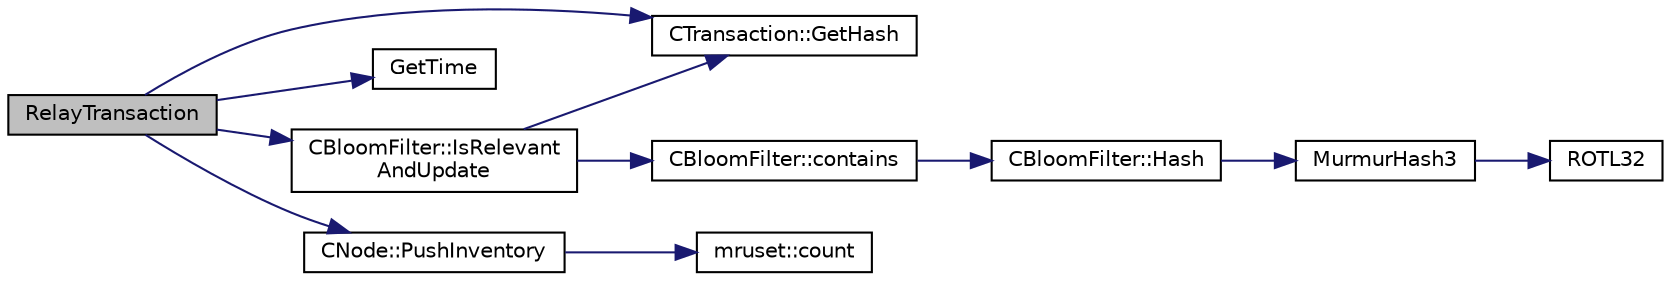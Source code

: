 digraph "RelayTransaction"
{
  edge [fontname="Helvetica",fontsize="10",labelfontname="Helvetica",labelfontsize="10"];
  node [fontname="Helvetica",fontsize="10",shape=record];
  rankdir="LR";
  Node302 [label="RelayTransaction",height=0.2,width=0.4,color="black", fillcolor="grey75", style="filled", fontcolor="black"];
  Node302 -> Node303 [color="midnightblue",fontsize="10",style="solid",fontname="Helvetica"];
  Node303 [label="CTransaction::GetHash",height=0.2,width=0.4,color="black", fillcolor="white", style="filled",URL="$class_c_transaction.html#a7efd1379de830341417c0bfa23a149aa"];
  Node302 -> Node304 [color="midnightblue",fontsize="10",style="solid",fontname="Helvetica"];
  Node304 [label="GetTime",height=0.2,width=0.4,color="black", fillcolor="white", style="filled",URL="$utiltime_8cpp.html#a46fac5fba8ba905b5f9acb364f5d8c6f",tooltip="For unit testing. "];
  Node302 -> Node305 [color="midnightblue",fontsize="10",style="solid",fontname="Helvetica"];
  Node305 [label="CBloomFilter::IsRelevant\lAndUpdate",height=0.2,width=0.4,color="black", fillcolor="white", style="filled",URL="$class_c_bloom_filter.html#aec420a9b66ab133090c2b4b8ed286f79",tooltip="Also adds any outputs which match the filter to the filter (to match their spending txes) ..."];
  Node305 -> Node303 [color="midnightblue",fontsize="10",style="solid",fontname="Helvetica"];
  Node305 -> Node306 [color="midnightblue",fontsize="10",style="solid",fontname="Helvetica"];
  Node306 [label="CBloomFilter::contains",height=0.2,width=0.4,color="black", fillcolor="white", style="filled",URL="$class_c_bloom_filter.html#afe62e10a4c4cf64e18a2a659d0bcc31b"];
  Node306 -> Node307 [color="midnightblue",fontsize="10",style="solid",fontname="Helvetica"];
  Node307 [label="CBloomFilter::Hash",height=0.2,width=0.4,color="black", fillcolor="white", style="filled",URL="$class_c_bloom_filter.html#a19031bd85ec49cb6f6d2cd8aa3414c75"];
  Node307 -> Node308 [color="midnightblue",fontsize="10",style="solid",fontname="Helvetica"];
  Node308 [label="MurmurHash3",height=0.2,width=0.4,color="black", fillcolor="white", style="filled",URL="$hash_8cpp.html#a3cf0406d24590eaad9a3163c552e9730"];
  Node308 -> Node309 [color="midnightblue",fontsize="10",style="solid",fontname="Helvetica"];
  Node309 [label="ROTL32",height=0.2,width=0.4,color="black", fillcolor="white", style="filled",URL="$hash_8cpp.html#aa8045f521ac28bee04e4980f93272dc0"];
  Node302 -> Node310 [color="midnightblue",fontsize="10",style="solid",fontname="Helvetica"];
  Node310 [label="CNode::PushInventory",height=0.2,width=0.4,color="black", fillcolor="white", style="filled",URL="$class_c_node.html#a7cef2333aa8776127a7e7fcab659eb6a"];
  Node310 -> Node311 [color="midnightblue",fontsize="10",style="solid",fontname="Helvetica"];
  Node311 [label="mruset::count",height=0.2,width=0.4,color="black", fillcolor="white", style="filled",URL="$classmruset.html#aff65b732aed809fb84542e1136321a24"];
}
